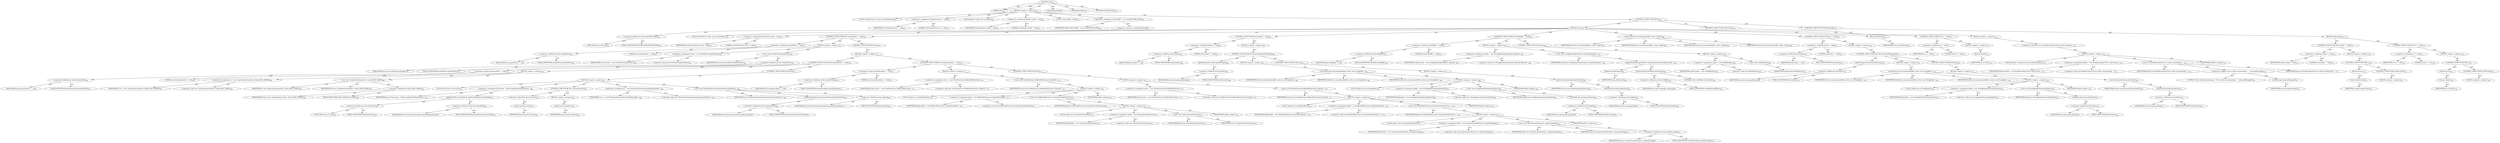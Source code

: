 digraph "cat" {  
"111669149714" [label = <(METHOD,cat)<SUB>446</SUB>> ]
"115964117004" [label = <(PARAM,this)<SUB>446</SUB>> ]
"25769803823" [label = <(BLOCK,&lt;empty&gt;,&lt;empty&gt;)<SUB>446</SUB>> ]
"94489280529" [label = <(LOCAL,OutputStream os: java.io.OutputStream)<SUB>447</SUB>> ]
"30064771297" [label = <(&lt;operator&gt;.assignment,OutputStream os = null)<SUB>447</SUB>> ]
"68719476914" [label = <(IDENTIFIER,os,OutputStream os = null)<SUB>447</SUB>> ]
"90194313265" [label = <(LITERAL,null,OutputStream os = null)<SUB>447</SUB>> ]
"94489280530" [label = <(LOCAL,Reader reader: java.io.Reader)<SUB>448</SUB>> ]
"30064771298" [label = <(&lt;operator&gt;.assignment,Reader reader = null)<SUB>448</SUB>> ]
"68719476915" [label = <(IDENTIFIER,reader,Reader reader = null)<SUB>448</SUB>> ]
"90194313266" [label = <(LITERAL,null,Reader reader = null)<SUB>448</SUB>> ]
"94489280531" [label = <(LOCAL,char[] buffer: char[])<SUB>449</SUB>> ]
"30064771299" [label = <(&lt;operator&gt;.assignment,char[] buffer = new char[BUFFER_SIZE])<SUB>449</SUB>> ]
"68719476916" [label = <(IDENTIFIER,buffer,char[] buffer = new char[BUFFER_SIZE])<SUB>449</SUB>> ]
"30064771300" [label = <(&lt;operator&gt;.alloc,new char[BUFFER_SIZE])> ]
"30064771301" [label = <(&lt;operator&gt;.fieldAccess,Concat.BUFFER_SIZE)<SUB>449</SUB>> ]
"180388626440" [label = <(TYPE_REF,Concat,Concat)<SUB>449</SUB>> ]
"55834574911" [label = <(FIELD_IDENTIFIER,BUFFER_SIZE,BUFFER_SIZE)<SUB>449</SUB>> ]
"47244640283" [label = <(CONTROL_STRUCTURE,TRY,try)<SUB>451</SUB>> ]
"25769803824" [label = <(BLOCK,try,try)<SUB>451</SUB>> ]
"94489280532" [label = <(LOCAL,PrintWriter writer: java.io.PrintWriter)<SUB>453</SUB>> ]
"30064771302" [label = <(&lt;operator&gt;.assignment,PrintWriter writer = null)<SUB>453</SUB>> ]
"68719476917" [label = <(IDENTIFIER,writer,PrintWriter writer = null)<SUB>453</SUB>> ]
"90194313267" [label = <(LITERAL,null,PrintWriter writer = null)<SUB>453</SUB>> ]
"47244640284" [label = <(CONTROL_STRUCTURE,IF,if (outputWriter != null))<SUB>455</SUB>> ]
"30064771303" [label = <(&lt;operator&gt;.notEquals,outputWriter != null)<SUB>455</SUB>> ]
"30064771304" [label = <(&lt;operator&gt;.fieldAccess,this.outputWriter)<SUB>455</SUB>> ]
"68719476918" [label = <(IDENTIFIER,this,outputWriter != null)> ]
"55834574912" [label = <(FIELD_IDENTIFIER,outputWriter,outputWriter)<SUB>455</SUB>> ]
"90194313268" [label = <(LITERAL,null,outputWriter != null)<SUB>455</SUB>> ]
"25769803825" [label = <(BLOCK,&lt;empty&gt;,&lt;empty&gt;)<SUB>455</SUB>> ]
"30064771305" [label = <(&lt;operator&gt;.assignment,writer = new PrintWriter(outputWriter))<SUB>456</SUB>> ]
"68719476919" [label = <(IDENTIFIER,writer,writer = new PrintWriter(outputWriter))<SUB>456</SUB>> ]
"30064771306" [label = <(&lt;operator&gt;.alloc,new PrintWriter(outputWriter))<SUB>456</SUB>> ]
"30064771307" [label = <(&lt;init&gt;,new PrintWriter(outputWriter))<SUB>456</SUB>> ]
"68719476920" [label = <(IDENTIFIER,writer,new PrintWriter(outputWriter))<SUB>456</SUB>> ]
"30064771308" [label = <(&lt;operator&gt;.fieldAccess,this.outputWriter)<SUB>456</SUB>> ]
"68719476921" [label = <(IDENTIFIER,this,new PrintWriter(outputWriter))> ]
"55834574913" [label = <(FIELD_IDENTIFIER,outputWriter,outputWriter)<SUB>456</SUB>> ]
"47244640285" [label = <(CONTROL_STRUCTURE,ELSE,else)<SUB>457</SUB>> ]
"25769803826" [label = <(BLOCK,&lt;empty&gt;,&lt;empty&gt;)<SUB>457</SUB>> ]
"47244640286" [label = <(CONTROL_STRUCTURE,IF,if (destinationFile == null))<SUB>458</SUB>> ]
"30064771309" [label = <(&lt;operator&gt;.equals,destinationFile == null)<SUB>458</SUB>> ]
"30064771310" [label = <(&lt;operator&gt;.fieldAccess,this.destinationFile)<SUB>458</SUB>> ]
"68719476922" [label = <(IDENTIFIER,this,destinationFile == null)> ]
"55834574914" [label = <(FIELD_IDENTIFIER,destinationFile,destinationFile)<SUB>458</SUB>> ]
"90194313269" [label = <(LITERAL,null,destinationFile == null)<SUB>458</SUB>> ]
"25769803827" [label = <(BLOCK,&lt;empty&gt;,&lt;empty&gt;)<SUB>458</SUB>> ]
"30064771311" [label = <(&lt;operator&gt;.assignment,os = new LogOutputStream(this, Project.MSG_WARN))<SUB>460</SUB>> ]
"68719476923" [label = <(IDENTIFIER,os,os = new LogOutputStream(this, Project.MSG_WARN))<SUB>460</SUB>> ]
"30064771312" [label = <(&lt;operator&gt;.alloc,new LogOutputStream(this, Project.MSG_WARN))<SUB>460</SUB>> ]
"30064771313" [label = <(&lt;init&gt;,new LogOutputStream(this, Project.MSG_WARN))<SUB>460</SUB>> ]
"68719476924" [label = <(IDENTIFIER,os,new LogOutputStream(this, Project.MSG_WARN))<SUB>460</SUB>> ]
"68719476758" [label = <(IDENTIFIER,this,new LogOutputStream(this, Project.MSG_WARN))<SUB>460</SUB>> ]
"30064771314" [label = <(&lt;operator&gt;.fieldAccess,Project.MSG_WARN)<SUB>460</SUB>> ]
"68719476925" [label = <(IDENTIFIER,Project,new LogOutputStream(this, Project.MSG_WARN))<SUB>460</SUB>> ]
"55834574915" [label = <(FIELD_IDENTIFIER,MSG_WARN,MSG_WARN)<SUB>460</SUB>> ]
"47244640287" [label = <(CONTROL_STRUCTURE,ELSE,else)<SUB>461</SUB>> ]
"25769803828" [label = <(BLOCK,&lt;empty&gt;,&lt;empty&gt;)<SUB>461</SUB>> ]
"94489280533" [label = <(LOCAL,File parent: java.io.File)<SUB>463</SUB>> ]
"30064771315" [label = <(&lt;operator&gt;.assignment,File parent = fileUtils.getParentFile(destinati...)<SUB>463</SUB>> ]
"68719476926" [label = <(IDENTIFIER,parent,File parent = fileUtils.getParentFile(destinati...)<SUB>463</SUB>> ]
"30064771316" [label = <(getParentFile,Concat.fileUtils.getParentFile(destinationFile))<SUB>463</SUB>> ]
"30064771317" [label = <(&lt;operator&gt;.fieldAccess,Concat.fileUtils)<SUB>463</SUB>> ]
"180388626441" [label = <(TYPE_REF,Concat,Concat)<SUB>463</SUB>> ]
"55834574916" [label = <(FIELD_IDENTIFIER,fileUtils,fileUtils)<SUB>463</SUB>> ]
"30064771318" [label = <(&lt;operator&gt;.fieldAccess,this.destinationFile)<SUB>463</SUB>> ]
"68719476927" [label = <(IDENTIFIER,this,Concat.fileUtils.getParentFile(destinationFile))> ]
"55834574917" [label = <(FIELD_IDENTIFIER,destinationFile,destinationFile)<SUB>463</SUB>> ]
"47244640288" [label = <(CONTROL_STRUCTURE,IF,if (!parent.exists()))<SUB>464</SUB>> ]
"30064771319" [label = <(&lt;operator&gt;.logicalNot,!parent.exists())<SUB>464</SUB>> ]
"30064771320" [label = <(exists,parent.exists())<SUB>464</SUB>> ]
"68719476928" [label = <(IDENTIFIER,parent,parent.exists())<SUB>464</SUB>> ]
"25769803829" [label = <(BLOCK,&lt;empty&gt;,&lt;empty&gt;)<SUB>464</SUB>> ]
"30064771321" [label = <(mkdirs,parent.mkdirs())<SUB>465</SUB>> ]
"68719476929" [label = <(IDENTIFIER,parent,parent.mkdirs())<SUB>465</SUB>> ]
"30064771322" [label = <(&lt;operator&gt;.assignment,os = new FileOutputStream(destinationFile.getAb...)<SUB>468</SUB>> ]
"68719476930" [label = <(IDENTIFIER,os,os = new FileOutputStream(destinationFile.getAb...)<SUB>468</SUB>> ]
"30064771323" [label = <(&lt;operator&gt;.alloc,new FileOutputStream(destinationFile.getAbsolut...)<SUB>468</SUB>> ]
"30064771324" [label = <(&lt;init&gt;,new FileOutputStream(destinationFile.getAbsolut...)<SUB>468</SUB>> ]
"68719476931" [label = <(IDENTIFIER,os,new FileOutputStream(destinationFile.getAbsolut...)<SUB>468</SUB>> ]
"30064771325" [label = <(getAbsolutePath,this.destinationFile.getAbsolutePath())<SUB>468</SUB>> ]
"30064771326" [label = <(&lt;operator&gt;.fieldAccess,this.destinationFile)<SUB>468</SUB>> ]
"68719476932" [label = <(IDENTIFIER,this,this.destinationFile.getAbsolutePath())> ]
"55834574918" [label = <(FIELD_IDENTIFIER,destinationFile,destinationFile)<SUB>468</SUB>> ]
"30064771327" [label = <(&lt;operator&gt;.fieldAccess,this.append)<SUB>469</SUB>> ]
"68719476933" [label = <(IDENTIFIER,this,new FileOutputStream(destinationFile.getAbsolut...)> ]
"55834574919" [label = <(FIELD_IDENTIFIER,append,append)<SUB>469</SUB>> ]
"47244640289" [label = <(CONTROL_STRUCTURE,IF,if (outputEncoding == null))<SUB>472</SUB>> ]
"30064771328" [label = <(&lt;operator&gt;.equals,outputEncoding == null)<SUB>472</SUB>> ]
"30064771329" [label = <(&lt;operator&gt;.fieldAccess,this.outputEncoding)<SUB>472</SUB>> ]
"68719476934" [label = <(IDENTIFIER,this,outputEncoding == null)> ]
"55834574920" [label = <(FIELD_IDENTIFIER,outputEncoding,outputEncoding)<SUB>472</SUB>> ]
"90194313270" [label = <(LITERAL,null,outputEncoding == null)<SUB>472</SUB>> ]
"25769803830" [label = <(BLOCK,&lt;empty&gt;,&lt;empty&gt;)<SUB>472</SUB>> ]
"30064771330" [label = <(&lt;operator&gt;.assignment,writer = new PrintWriter(new BufferedWriter(new...)<SUB>473</SUB>> ]
"68719476935" [label = <(IDENTIFIER,writer,writer = new PrintWriter(new BufferedWriter(new...)<SUB>473</SUB>> ]
"30064771331" [label = <(&lt;operator&gt;.alloc,new PrintWriter(new BufferedWriter(new OutputSt...)<SUB>473</SUB>> ]
"30064771332" [label = <(&lt;init&gt;,new PrintWriter(new BufferedWriter(new OutputSt...)<SUB>473</SUB>> ]
"68719476936" [label = <(IDENTIFIER,writer,new PrintWriter(new BufferedWriter(new OutputSt...)<SUB>473</SUB>> ]
"25769803831" [label = <(BLOCK,&lt;empty&gt;,&lt;empty&gt;)<SUB>474</SUB>> ]
"94489280534" [label = <(LOCAL,$obj4: java.io.BufferedWriter)<SUB>474</SUB>> ]
"30064771333" [label = <(&lt;operator&gt;.assignment,$obj4 = new BufferedWriter(new OutputStreamWrit...)<SUB>474</SUB>> ]
"68719476937" [label = <(IDENTIFIER,$obj4,$obj4 = new BufferedWriter(new OutputStreamWrit...)<SUB>474</SUB>> ]
"30064771334" [label = <(&lt;operator&gt;.alloc,new BufferedWriter(new OutputStreamWriter(os)))<SUB>474</SUB>> ]
"30064771335" [label = <(&lt;init&gt;,new BufferedWriter(new OutputStreamWriter(os)))<SUB>474</SUB>> ]
"68719476938" [label = <(IDENTIFIER,$obj4,new BufferedWriter(new OutputStreamWriter(os)))<SUB>474</SUB>> ]
"25769803832" [label = <(BLOCK,&lt;empty&gt;,&lt;empty&gt;)<SUB>475</SUB>> ]
"94489280535" [label = <(LOCAL,$obj5: java.io.OutputStreamWriter)<SUB>475</SUB>> ]
"30064771336" [label = <(&lt;operator&gt;.assignment,$obj5 = new OutputStreamWriter(os))<SUB>475</SUB>> ]
"68719476939" [label = <(IDENTIFIER,$obj5,$obj5 = new OutputStreamWriter(os))<SUB>475</SUB>> ]
"30064771337" [label = <(&lt;operator&gt;.alloc,new OutputStreamWriter(os))<SUB>475</SUB>> ]
"30064771338" [label = <(&lt;init&gt;,new OutputStreamWriter(os))<SUB>475</SUB>> ]
"68719476940" [label = <(IDENTIFIER,$obj5,new OutputStreamWriter(os))<SUB>475</SUB>> ]
"68719476941" [label = <(IDENTIFIER,os,new OutputStreamWriter(os))<SUB>475</SUB>> ]
"68719476942" [label = <(IDENTIFIER,$obj5,&lt;empty&gt;)<SUB>475</SUB>> ]
"68719476943" [label = <(IDENTIFIER,$obj4,&lt;empty&gt;)<SUB>474</SUB>> ]
"47244640290" [label = <(CONTROL_STRUCTURE,ELSE,else)<SUB>476</SUB>> ]
"25769803833" [label = <(BLOCK,&lt;empty&gt;,&lt;empty&gt;)<SUB>476</SUB>> ]
"30064771339" [label = <(&lt;operator&gt;.assignment,writer = new PrintWriter(new BufferedWriter(new...)<SUB>477</SUB>> ]
"68719476944" [label = <(IDENTIFIER,writer,writer = new PrintWriter(new BufferedWriter(new...)<SUB>477</SUB>> ]
"30064771340" [label = <(&lt;operator&gt;.alloc,new PrintWriter(new BufferedWriter(new OutputSt...)<SUB>477</SUB>> ]
"30064771341" [label = <(&lt;init&gt;,new PrintWriter(new BufferedWriter(new OutputSt...)<SUB>477</SUB>> ]
"68719476945" [label = <(IDENTIFIER,writer,new PrintWriter(new BufferedWriter(new OutputSt...)<SUB>477</SUB>> ]
"25769803834" [label = <(BLOCK,&lt;empty&gt;,&lt;empty&gt;)<SUB>478</SUB>> ]
"94489280536" [label = <(LOCAL,$obj6: java.io.BufferedWriter)<SUB>478</SUB>> ]
"30064771342" [label = <(&lt;operator&gt;.assignment,$obj6 = new BufferedWriter(new OutputStreamWrit...)<SUB>478</SUB>> ]
"68719476946" [label = <(IDENTIFIER,$obj6,$obj6 = new BufferedWriter(new OutputStreamWrit...)<SUB>478</SUB>> ]
"30064771343" [label = <(&lt;operator&gt;.alloc,new BufferedWriter(new OutputStreamWriter(os, o...)<SUB>478</SUB>> ]
"30064771344" [label = <(&lt;init&gt;,new BufferedWriter(new OutputStreamWriter(os, o...)<SUB>478</SUB>> ]
"68719476947" [label = <(IDENTIFIER,$obj6,new BufferedWriter(new OutputStreamWriter(os, o...)<SUB>478</SUB>> ]
"25769803835" [label = <(BLOCK,&lt;empty&gt;,&lt;empty&gt;)<SUB>479</SUB>> ]
"94489280537" [label = <(LOCAL,$obj7: java.io.OutputStreamWriter)<SUB>479</SUB>> ]
"30064771345" [label = <(&lt;operator&gt;.assignment,$obj7 = new OutputStreamWriter(os, outputEncoding))<SUB>479</SUB>> ]
"68719476948" [label = <(IDENTIFIER,$obj7,$obj7 = new OutputStreamWriter(os, outputEncoding))<SUB>479</SUB>> ]
"30064771346" [label = <(&lt;operator&gt;.alloc,new OutputStreamWriter(os, outputEncoding))<SUB>479</SUB>> ]
"30064771347" [label = <(&lt;init&gt;,new OutputStreamWriter(os, outputEncoding))<SUB>479</SUB>> ]
"68719476949" [label = <(IDENTIFIER,$obj7,new OutputStreamWriter(os, outputEncoding))<SUB>479</SUB>> ]
"68719476950" [label = <(IDENTIFIER,os,new OutputStreamWriter(os, outputEncoding))<SUB>479</SUB>> ]
"30064771348" [label = <(&lt;operator&gt;.fieldAccess,this.outputEncoding)<SUB>479</SUB>> ]
"68719476951" [label = <(IDENTIFIER,this,new OutputStreamWriter(os, outputEncoding))> ]
"55834574921" [label = <(FIELD_IDENTIFIER,outputEncoding,outputEncoding)<SUB>479</SUB>> ]
"68719476952" [label = <(IDENTIFIER,$obj7,&lt;empty&gt;)<SUB>479</SUB>> ]
"68719476953" [label = <(IDENTIFIER,$obj6,&lt;empty&gt;)<SUB>478</SUB>> ]
"47244640291" [label = <(CONTROL_STRUCTURE,IF,if (header != null))<SUB>483</SUB>> ]
"30064771349" [label = <(&lt;operator&gt;.notEquals,header != null)<SUB>483</SUB>> ]
"30064771350" [label = <(&lt;operator&gt;.fieldAccess,this.header)<SUB>483</SUB>> ]
"68719476954" [label = <(IDENTIFIER,this,header != null)> ]
"55834574922" [label = <(FIELD_IDENTIFIER,header,header)<SUB>483</SUB>> ]
"90194313271" [label = <(LITERAL,null,header != null)<SUB>483</SUB>> ]
"25769803836" [label = <(BLOCK,&lt;empty&gt;,&lt;empty&gt;)<SUB>483</SUB>> ]
"47244640292" [label = <(CONTROL_STRUCTURE,IF,if (this.header.getFiltering()))<SUB>484</SUB>> ]
"30064771351" [label = <(getFiltering,this.header.getFiltering())<SUB>484</SUB>> ]
"30064771352" [label = <(&lt;operator&gt;.fieldAccess,this.header)<SUB>484</SUB>> ]
"68719476955" [label = <(IDENTIFIER,this,this.header.getFiltering())> ]
"55834574923" [label = <(FIELD_IDENTIFIER,header,header)<SUB>484</SUB>> ]
"25769803837" [label = <(BLOCK,&lt;empty&gt;,&lt;empty&gt;)<SUB>484</SUB>> ]
"30064771353" [label = <(concatenate,this.concatenate(buffer, writer, new StringRead...)<SUB>485</SUB>> ]
"68719476759" [label = <(IDENTIFIER,this,this.concatenate(buffer, writer, new StringRead...)<SUB>485</SUB>> ]
"68719476956" [label = <(IDENTIFIER,buffer,this.concatenate(buffer, writer, new StringRead...)<SUB>486</SUB>> ]
"68719476957" [label = <(IDENTIFIER,writer,this.concatenate(buffer, writer, new StringRead...)<SUB>486</SUB>> ]
"25769803838" [label = <(BLOCK,&lt;empty&gt;,&lt;empty&gt;)<SUB>486</SUB>> ]
"94489280538" [label = <(LOCAL,$obj8: java.io.StringReader)<SUB>486</SUB>> ]
"30064771354" [label = <(&lt;operator&gt;.assignment,$obj8 = new StringReader(header.getValue()))<SUB>486</SUB>> ]
"68719476958" [label = <(IDENTIFIER,$obj8,$obj8 = new StringReader(header.getValue()))<SUB>486</SUB>> ]
"30064771355" [label = <(&lt;operator&gt;.alloc,new StringReader(header.getValue()))<SUB>486</SUB>> ]
"30064771356" [label = <(&lt;init&gt;,new StringReader(header.getValue()))<SUB>486</SUB>> ]
"68719476959" [label = <(IDENTIFIER,$obj8,new StringReader(header.getValue()))<SUB>486</SUB>> ]
"30064771357" [label = <(getValue,this.header.getValue())<SUB>486</SUB>> ]
"30064771358" [label = <(&lt;operator&gt;.fieldAccess,this.header)<SUB>486</SUB>> ]
"68719476960" [label = <(IDENTIFIER,this,this.header.getValue())> ]
"55834574924" [label = <(FIELD_IDENTIFIER,header,header)<SUB>486</SUB>> ]
"68719476961" [label = <(IDENTIFIER,$obj8,&lt;empty&gt;)<SUB>486</SUB>> ]
"47244640293" [label = <(CONTROL_STRUCTURE,ELSE,else)<SUB>487</SUB>> ]
"25769803839" [label = <(BLOCK,&lt;empty&gt;,&lt;empty&gt;)<SUB>487</SUB>> ]
"30064771359" [label = <(print,writer.print(header.getValue()))<SUB>488</SUB>> ]
"68719476962" [label = <(IDENTIFIER,writer,writer.print(header.getValue()))<SUB>488</SUB>> ]
"30064771360" [label = <(getValue,this.header.getValue())<SUB>488</SUB>> ]
"30064771361" [label = <(&lt;operator&gt;.fieldAccess,this.header)<SUB>488</SUB>> ]
"68719476963" [label = <(IDENTIFIER,this,this.header.getValue())> ]
"55834574925" [label = <(FIELD_IDENTIFIER,header,header)<SUB>488</SUB>> ]
"47244640294" [label = <(CONTROL_STRUCTURE,IF,if (textBuffer != null))<SUB>492</SUB>> ]
"30064771362" [label = <(&lt;operator&gt;.notEquals,textBuffer != null)<SUB>492</SUB>> ]
"30064771363" [label = <(&lt;operator&gt;.fieldAccess,this.textBuffer)<SUB>492</SUB>> ]
"68719476964" [label = <(IDENTIFIER,this,textBuffer != null)> ]
"55834574926" [label = <(FIELD_IDENTIFIER,textBuffer,textBuffer)<SUB>492</SUB>> ]
"90194313272" [label = <(LITERAL,null,textBuffer != null)<SUB>492</SUB>> ]
"25769803840" [label = <(BLOCK,&lt;empty&gt;,&lt;empty&gt;)<SUB>492</SUB>> ]
"30064771364" [label = <(&lt;operator&gt;.assignment,reader = new StringReader(getProject().replaceP...)<SUB>493</SUB>> ]
"68719476965" [label = <(IDENTIFIER,reader,reader = new StringReader(getProject().replaceP...)<SUB>493</SUB>> ]
"30064771365" [label = <(&lt;operator&gt;.alloc,new StringReader(getProject().replaceProperties...)<SUB>493</SUB>> ]
"30064771366" [label = <(&lt;init&gt;,new StringReader(getProject().replaceProperties...)<SUB>493</SUB>> ]
"68719476966" [label = <(IDENTIFIER,reader,new StringReader(getProject().replaceProperties...)<SUB>493</SUB>> ]
"30064771367" [label = <(replaceProperties,getProject().replaceProperties(textBuffer.subst...)<SUB>494</SUB>> ]
"30064771368" [label = <(getProject,getProject())<SUB>494</SUB>> ]
"68719476760" [label = <(IDENTIFIER,this,getProject())<SUB>494</SUB>> ]
"30064771369" [label = <(substring,this.textBuffer.substring(0))<SUB>494</SUB>> ]
"30064771370" [label = <(&lt;operator&gt;.fieldAccess,this.textBuffer)<SUB>494</SUB>> ]
"68719476967" [label = <(IDENTIFIER,this,this.textBuffer.substring(0))> ]
"55834574927" [label = <(FIELD_IDENTIFIER,textBuffer,textBuffer)<SUB>494</SUB>> ]
"90194313273" [label = <(LITERAL,0,this.textBuffer.substring(0))<SUB>494</SUB>> ]
"47244640295" [label = <(CONTROL_STRUCTURE,ELSE,else)<SUB>495</SUB>> ]
"25769803841" [label = <(BLOCK,&lt;empty&gt;,&lt;empty&gt;)<SUB>495</SUB>> ]
"30064771371" [label = <(&lt;operator&gt;.assignment,reader = new MultiReader())<SUB>496</SUB>> ]
"68719476968" [label = <(IDENTIFIER,reader,reader = new MultiReader())<SUB>496</SUB>> ]
"30064771372" [label = <(&lt;operator&gt;.alloc,new MultiReader())<SUB>496</SUB>> ]
"30064771373" [label = <(&lt;init&gt;,new MultiReader())<SUB>496</SUB>> ]
"68719476969" [label = <(IDENTIFIER,reader,new MultiReader())<SUB>496</SUB>> ]
"30064771374" [label = <(concatenate,this.concatenate(buffer, writer, reader))<SUB>499</SUB>> ]
"68719476761" [label = <(IDENTIFIER,this,this.concatenate(buffer, writer, reader))<SUB>499</SUB>> ]
"68719476970" [label = <(IDENTIFIER,buffer,this.concatenate(buffer, writer, reader))<SUB>499</SUB>> ]
"68719476971" [label = <(IDENTIFIER,writer,this.concatenate(buffer, writer, reader))<SUB>499</SUB>> ]
"68719476972" [label = <(IDENTIFIER,reader,this.concatenate(buffer, writer, reader))<SUB>499</SUB>> ]
"47244640296" [label = <(CONTROL_STRUCTURE,IF,if (footer != null))<SUB>501</SUB>> ]
"30064771375" [label = <(&lt;operator&gt;.notEquals,footer != null)<SUB>501</SUB>> ]
"30064771376" [label = <(&lt;operator&gt;.fieldAccess,this.footer)<SUB>501</SUB>> ]
"68719476973" [label = <(IDENTIFIER,this,footer != null)> ]
"55834574928" [label = <(FIELD_IDENTIFIER,footer,footer)<SUB>501</SUB>> ]
"90194313274" [label = <(LITERAL,null,footer != null)<SUB>501</SUB>> ]
"25769803842" [label = <(BLOCK,&lt;empty&gt;,&lt;empty&gt;)<SUB>501</SUB>> ]
"47244640297" [label = <(CONTROL_STRUCTURE,IF,if (this.footer.getFiltering()))<SUB>502</SUB>> ]
"30064771377" [label = <(getFiltering,this.footer.getFiltering())<SUB>502</SUB>> ]
"30064771378" [label = <(&lt;operator&gt;.fieldAccess,this.footer)<SUB>502</SUB>> ]
"68719476974" [label = <(IDENTIFIER,this,this.footer.getFiltering())> ]
"55834574929" [label = <(FIELD_IDENTIFIER,footer,footer)<SUB>502</SUB>> ]
"25769803843" [label = <(BLOCK,&lt;empty&gt;,&lt;empty&gt;)<SUB>502</SUB>> ]
"30064771379" [label = <(concatenate,this.concatenate(buffer, writer, new StringRead...)<SUB>503</SUB>> ]
"68719476762" [label = <(IDENTIFIER,this,this.concatenate(buffer, writer, new StringRead...)<SUB>503</SUB>> ]
"68719476975" [label = <(IDENTIFIER,buffer,this.concatenate(buffer, writer, new StringRead...)<SUB>504</SUB>> ]
"68719476976" [label = <(IDENTIFIER,writer,this.concatenate(buffer, writer, new StringRead...)<SUB>504</SUB>> ]
"25769803844" [label = <(BLOCK,&lt;empty&gt;,&lt;empty&gt;)<SUB>504</SUB>> ]
"94489280539" [label = <(LOCAL,$obj9: java.io.StringReader)<SUB>504</SUB>> ]
"30064771380" [label = <(&lt;operator&gt;.assignment,$obj9 = new StringReader(footer.getValue()))<SUB>504</SUB>> ]
"68719476977" [label = <(IDENTIFIER,$obj9,$obj9 = new StringReader(footer.getValue()))<SUB>504</SUB>> ]
"30064771381" [label = <(&lt;operator&gt;.alloc,new StringReader(footer.getValue()))<SUB>504</SUB>> ]
"30064771382" [label = <(&lt;init&gt;,new StringReader(footer.getValue()))<SUB>504</SUB>> ]
"68719476978" [label = <(IDENTIFIER,$obj9,new StringReader(footer.getValue()))<SUB>504</SUB>> ]
"30064771383" [label = <(getValue,this.footer.getValue())<SUB>504</SUB>> ]
"30064771384" [label = <(&lt;operator&gt;.fieldAccess,this.footer)<SUB>504</SUB>> ]
"68719476979" [label = <(IDENTIFIER,this,this.footer.getValue())> ]
"55834574930" [label = <(FIELD_IDENTIFIER,footer,footer)<SUB>504</SUB>> ]
"68719476980" [label = <(IDENTIFIER,$obj9,&lt;empty&gt;)<SUB>504</SUB>> ]
"47244640298" [label = <(CONTROL_STRUCTURE,ELSE,else)<SUB>505</SUB>> ]
"25769803845" [label = <(BLOCK,&lt;empty&gt;,&lt;empty&gt;)<SUB>505</SUB>> ]
"30064771385" [label = <(print,writer.print(footer.getValue()))<SUB>506</SUB>> ]
"68719476981" [label = <(IDENTIFIER,writer,writer.print(footer.getValue()))<SUB>506</SUB>> ]
"30064771386" [label = <(getValue,this.footer.getValue())<SUB>506</SUB>> ]
"30064771387" [label = <(&lt;operator&gt;.fieldAccess,this.footer)<SUB>506</SUB>> ]
"68719476982" [label = <(IDENTIFIER,this,this.footer.getValue())> ]
"55834574931" [label = <(FIELD_IDENTIFIER,footer,footer)<SUB>506</SUB>> ]
"30064771388" [label = <(flush,writer.flush())<SUB>510</SUB>> ]
"68719476983" [label = <(IDENTIFIER,writer,writer.flush())<SUB>510</SUB>> ]
"47244640299" [label = <(CONTROL_STRUCTURE,IF,if (os != null))<SUB>511</SUB>> ]
"30064771389" [label = <(&lt;operator&gt;.notEquals,os != null)<SUB>511</SUB>> ]
"68719476984" [label = <(IDENTIFIER,os,os != null)<SUB>511</SUB>> ]
"90194313275" [label = <(LITERAL,null,os != null)<SUB>511</SUB>> ]
"25769803846" [label = <(BLOCK,&lt;empty&gt;,&lt;empty&gt;)<SUB>511</SUB>> ]
"30064771390" [label = <(flush,os.flush())<SUB>512</SUB>> ]
"68719476985" [label = <(IDENTIFIER,os,os.flush())<SUB>512</SUB>> ]
"47244640300" [label = <(CONTROL_STRUCTURE,CATCH,catch)<SUB>515</SUB>> ]
"25769803847" [label = <(BLOCK,&lt;empty&gt;,&lt;empty&gt;)<SUB>515</SUB>> ]
"30064771391" [label = <(&lt;operator&gt;.throw,throw new BuildException(&quot;Error while concatena...)<SUB>516</SUB>> ]
"25769803848" [label = <(BLOCK,&lt;empty&gt;,&lt;empty&gt;)<SUB>516</SUB>> ]
"94489280540" [label = <(LOCAL,$obj10: org.apache.tools.ant.BuildException)<SUB>516</SUB>> ]
"30064771392" [label = <(&lt;operator&gt;.assignment,$obj10 = new BuildException(&quot;Error while concat...)<SUB>516</SUB>> ]
"68719476986" [label = <(IDENTIFIER,$obj10,$obj10 = new BuildException(&quot;Error while concat...)<SUB>516</SUB>> ]
"30064771393" [label = <(&lt;operator&gt;.alloc,new BuildException(&quot;Error while concatenating: ...)<SUB>516</SUB>> ]
"30064771394" [label = <(&lt;init&gt;,new BuildException(&quot;Error while concatenating: ...)<SUB>516</SUB>> ]
"68719476987" [label = <(IDENTIFIER,$obj10,new BuildException(&quot;Error while concatenating: ...)<SUB>516</SUB>> ]
"30064771395" [label = <(&lt;operator&gt;.addition,&quot;Error while concatenating: &quot; + ioex.getMessage())<SUB>516</SUB>> ]
"90194313276" [label = <(LITERAL,&quot;Error while concatenating: &quot;,&quot;Error while concatenating: &quot; + ioex.getMessage())<SUB>516</SUB>> ]
"30064771396" [label = <(getMessage,ioex.getMessage())<SUB>517</SUB>> ]
"68719476988" [label = <(IDENTIFIER,ioex,ioex.getMessage())<SUB>517</SUB>> ]
"68719476989" [label = <(IDENTIFIER,ioex,new BuildException(&quot;Error while concatenating: ...)<SUB>517</SUB>> ]
"68719476990" [label = <(IDENTIFIER,$obj10,&lt;empty&gt;)<SUB>516</SUB>> ]
"47244640301" [label = <(CONTROL_STRUCTURE,FINALLY,finally)<SUB>518</SUB>> ]
"25769803849" [label = <(BLOCK,finally,finally)<SUB>518</SUB>> ]
"47244640302" [label = <(CONTROL_STRUCTURE,IF,if (reader != null))<SUB>519</SUB>> ]
"30064771397" [label = <(&lt;operator&gt;.notEquals,reader != null)<SUB>519</SUB>> ]
"68719476991" [label = <(IDENTIFIER,reader,reader != null)<SUB>519</SUB>> ]
"90194313277" [label = <(LITERAL,null,reader != null)<SUB>519</SUB>> ]
"25769803850" [label = <(BLOCK,&lt;empty&gt;,&lt;empty&gt;)<SUB>519</SUB>> ]
"47244640303" [label = <(CONTROL_STRUCTURE,TRY,try)<SUB>520</SUB>> ]
"25769803851" [label = <(BLOCK,try,try)<SUB>520</SUB>> ]
"30064771398" [label = <(close,reader.close())<SUB>521</SUB>> ]
"68719476992" [label = <(IDENTIFIER,reader,reader.close())<SUB>521</SUB>> ]
"47244640304" [label = <(CONTROL_STRUCTURE,CATCH,catch)<SUB>522</SUB>> ]
"25769803852" [label = <(BLOCK,&lt;empty&gt;,&lt;empty&gt;)<SUB>522</SUB>> ]
"47244640305" [label = <(CONTROL_STRUCTURE,IF,if (os != null))<SUB>526</SUB>> ]
"30064771399" [label = <(&lt;operator&gt;.notEquals,os != null)<SUB>526</SUB>> ]
"68719476993" [label = <(IDENTIFIER,os,os != null)<SUB>526</SUB>> ]
"90194313278" [label = <(LITERAL,null,os != null)<SUB>526</SUB>> ]
"25769803853" [label = <(BLOCK,&lt;empty&gt;,&lt;empty&gt;)<SUB>526</SUB>> ]
"47244640306" [label = <(CONTROL_STRUCTURE,TRY,try)<SUB>527</SUB>> ]
"25769803854" [label = <(BLOCK,try,try)<SUB>527</SUB>> ]
"30064771400" [label = <(close,os.close())<SUB>528</SUB>> ]
"68719476994" [label = <(IDENTIFIER,os,os.close())<SUB>528</SUB>> ]
"47244640307" [label = <(CONTROL_STRUCTURE,CATCH,catch)<SUB>529</SUB>> ]
"25769803855" [label = <(BLOCK,&lt;empty&gt;,&lt;empty&gt;)<SUB>529</SUB>> ]
"133143986230" [label = <(MODIFIER,PRIVATE)> ]
"133143986231" [label = <(MODIFIER,VIRTUAL)> ]
"128849018898" [label = <(METHOD_RETURN,void)<SUB>446</SUB>> ]
  "111669149714" -> "115964117004"  [ label = "AST: "] 
  "111669149714" -> "25769803823"  [ label = "AST: "] 
  "111669149714" -> "133143986230"  [ label = "AST: "] 
  "111669149714" -> "133143986231"  [ label = "AST: "] 
  "111669149714" -> "128849018898"  [ label = "AST: "] 
  "25769803823" -> "94489280529"  [ label = "AST: "] 
  "25769803823" -> "30064771297"  [ label = "AST: "] 
  "25769803823" -> "94489280530"  [ label = "AST: "] 
  "25769803823" -> "30064771298"  [ label = "AST: "] 
  "25769803823" -> "94489280531"  [ label = "AST: "] 
  "25769803823" -> "30064771299"  [ label = "AST: "] 
  "25769803823" -> "47244640283"  [ label = "AST: "] 
  "30064771297" -> "68719476914"  [ label = "AST: "] 
  "30064771297" -> "90194313265"  [ label = "AST: "] 
  "30064771298" -> "68719476915"  [ label = "AST: "] 
  "30064771298" -> "90194313266"  [ label = "AST: "] 
  "30064771299" -> "68719476916"  [ label = "AST: "] 
  "30064771299" -> "30064771300"  [ label = "AST: "] 
  "30064771300" -> "30064771301"  [ label = "AST: "] 
  "30064771301" -> "180388626440"  [ label = "AST: "] 
  "30064771301" -> "55834574911"  [ label = "AST: "] 
  "47244640283" -> "25769803824"  [ label = "AST: "] 
  "47244640283" -> "47244640300"  [ label = "AST: "] 
  "47244640283" -> "47244640301"  [ label = "AST: "] 
  "25769803824" -> "94489280532"  [ label = "AST: "] 
  "25769803824" -> "30064771302"  [ label = "AST: "] 
  "25769803824" -> "47244640284"  [ label = "AST: "] 
  "25769803824" -> "47244640291"  [ label = "AST: "] 
  "25769803824" -> "47244640294"  [ label = "AST: "] 
  "25769803824" -> "30064771374"  [ label = "AST: "] 
  "25769803824" -> "47244640296"  [ label = "AST: "] 
  "25769803824" -> "30064771388"  [ label = "AST: "] 
  "25769803824" -> "47244640299"  [ label = "AST: "] 
  "30064771302" -> "68719476917"  [ label = "AST: "] 
  "30064771302" -> "90194313267"  [ label = "AST: "] 
  "47244640284" -> "30064771303"  [ label = "AST: "] 
  "47244640284" -> "25769803825"  [ label = "AST: "] 
  "47244640284" -> "47244640285"  [ label = "AST: "] 
  "30064771303" -> "30064771304"  [ label = "AST: "] 
  "30064771303" -> "90194313268"  [ label = "AST: "] 
  "30064771304" -> "68719476918"  [ label = "AST: "] 
  "30064771304" -> "55834574912"  [ label = "AST: "] 
  "25769803825" -> "30064771305"  [ label = "AST: "] 
  "25769803825" -> "30064771307"  [ label = "AST: "] 
  "30064771305" -> "68719476919"  [ label = "AST: "] 
  "30064771305" -> "30064771306"  [ label = "AST: "] 
  "30064771307" -> "68719476920"  [ label = "AST: "] 
  "30064771307" -> "30064771308"  [ label = "AST: "] 
  "30064771308" -> "68719476921"  [ label = "AST: "] 
  "30064771308" -> "55834574913"  [ label = "AST: "] 
  "47244640285" -> "25769803826"  [ label = "AST: "] 
  "25769803826" -> "47244640286"  [ label = "AST: "] 
  "25769803826" -> "47244640289"  [ label = "AST: "] 
  "47244640286" -> "30064771309"  [ label = "AST: "] 
  "47244640286" -> "25769803827"  [ label = "AST: "] 
  "47244640286" -> "47244640287"  [ label = "AST: "] 
  "30064771309" -> "30064771310"  [ label = "AST: "] 
  "30064771309" -> "90194313269"  [ label = "AST: "] 
  "30064771310" -> "68719476922"  [ label = "AST: "] 
  "30064771310" -> "55834574914"  [ label = "AST: "] 
  "25769803827" -> "30064771311"  [ label = "AST: "] 
  "25769803827" -> "30064771313"  [ label = "AST: "] 
  "30064771311" -> "68719476923"  [ label = "AST: "] 
  "30064771311" -> "30064771312"  [ label = "AST: "] 
  "30064771313" -> "68719476924"  [ label = "AST: "] 
  "30064771313" -> "68719476758"  [ label = "AST: "] 
  "30064771313" -> "30064771314"  [ label = "AST: "] 
  "30064771314" -> "68719476925"  [ label = "AST: "] 
  "30064771314" -> "55834574915"  [ label = "AST: "] 
  "47244640287" -> "25769803828"  [ label = "AST: "] 
  "25769803828" -> "94489280533"  [ label = "AST: "] 
  "25769803828" -> "30064771315"  [ label = "AST: "] 
  "25769803828" -> "47244640288"  [ label = "AST: "] 
  "25769803828" -> "30064771322"  [ label = "AST: "] 
  "25769803828" -> "30064771324"  [ label = "AST: "] 
  "30064771315" -> "68719476926"  [ label = "AST: "] 
  "30064771315" -> "30064771316"  [ label = "AST: "] 
  "30064771316" -> "30064771317"  [ label = "AST: "] 
  "30064771316" -> "30064771318"  [ label = "AST: "] 
  "30064771317" -> "180388626441"  [ label = "AST: "] 
  "30064771317" -> "55834574916"  [ label = "AST: "] 
  "30064771318" -> "68719476927"  [ label = "AST: "] 
  "30064771318" -> "55834574917"  [ label = "AST: "] 
  "47244640288" -> "30064771319"  [ label = "AST: "] 
  "47244640288" -> "25769803829"  [ label = "AST: "] 
  "30064771319" -> "30064771320"  [ label = "AST: "] 
  "30064771320" -> "68719476928"  [ label = "AST: "] 
  "25769803829" -> "30064771321"  [ label = "AST: "] 
  "30064771321" -> "68719476929"  [ label = "AST: "] 
  "30064771322" -> "68719476930"  [ label = "AST: "] 
  "30064771322" -> "30064771323"  [ label = "AST: "] 
  "30064771324" -> "68719476931"  [ label = "AST: "] 
  "30064771324" -> "30064771325"  [ label = "AST: "] 
  "30064771324" -> "30064771327"  [ label = "AST: "] 
  "30064771325" -> "30064771326"  [ label = "AST: "] 
  "30064771326" -> "68719476932"  [ label = "AST: "] 
  "30064771326" -> "55834574918"  [ label = "AST: "] 
  "30064771327" -> "68719476933"  [ label = "AST: "] 
  "30064771327" -> "55834574919"  [ label = "AST: "] 
  "47244640289" -> "30064771328"  [ label = "AST: "] 
  "47244640289" -> "25769803830"  [ label = "AST: "] 
  "47244640289" -> "47244640290"  [ label = "AST: "] 
  "30064771328" -> "30064771329"  [ label = "AST: "] 
  "30064771328" -> "90194313270"  [ label = "AST: "] 
  "30064771329" -> "68719476934"  [ label = "AST: "] 
  "30064771329" -> "55834574920"  [ label = "AST: "] 
  "25769803830" -> "30064771330"  [ label = "AST: "] 
  "25769803830" -> "30064771332"  [ label = "AST: "] 
  "30064771330" -> "68719476935"  [ label = "AST: "] 
  "30064771330" -> "30064771331"  [ label = "AST: "] 
  "30064771332" -> "68719476936"  [ label = "AST: "] 
  "30064771332" -> "25769803831"  [ label = "AST: "] 
  "25769803831" -> "94489280534"  [ label = "AST: "] 
  "25769803831" -> "30064771333"  [ label = "AST: "] 
  "25769803831" -> "30064771335"  [ label = "AST: "] 
  "25769803831" -> "68719476943"  [ label = "AST: "] 
  "30064771333" -> "68719476937"  [ label = "AST: "] 
  "30064771333" -> "30064771334"  [ label = "AST: "] 
  "30064771335" -> "68719476938"  [ label = "AST: "] 
  "30064771335" -> "25769803832"  [ label = "AST: "] 
  "25769803832" -> "94489280535"  [ label = "AST: "] 
  "25769803832" -> "30064771336"  [ label = "AST: "] 
  "25769803832" -> "30064771338"  [ label = "AST: "] 
  "25769803832" -> "68719476942"  [ label = "AST: "] 
  "30064771336" -> "68719476939"  [ label = "AST: "] 
  "30064771336" -> "30064771337"  [ label = "AST: "] 
  "30064771338" -> "68719476940"  [ label = "AST: "] 
  "30064771338" -> "68719476941"  [ label = "AST: "] 
  "47244640290" -> "25769803833"  [ label = "AST: "] 
  "25769803833" -> "30064771339"  [ label = "AST: "] 
  "25769803833" -> "30064771341"  [ label = "AST: "] 
  "30064771339" -> "68719476944"  [ label = "AST: "] 
  "30064771339" -> "30064771340"  [ label = "AST: "] 
  "30064771341" -> "68719476945"  [ label = "AST: "] 
  "30064771341" -> "25769803834"  [ label = "AST: "] 
  "25769803834" -> "94489280536"  [ label = "AST: "] 
  "25769803834" -> "30064771342"  [ label = "AST: "] 
  "25769803834" -> "30064771344"  [ label = "AST: "] 
  "25769803834" -> "68719476953"  [ label = "AST: "] 
  "30064771342" -> "68719476946"  [ label = "AST: "] 
  "30064771342" -> "30064771343"  [ label = "AST: "] 
  "30064771344" -> "68719476947"  [ label = "AST: "] 
  "30064771344" -> "25769803835"  [ label = "AST: "] 
  "25769803835" -> "94489280537"  [ label = "AST: "] 
  "25769803835" -> "30064771345"  [ label = "AST: "] 
  "25769803835" -> "30064771347"  [ label = "AST: "] 
  "25769803835" -> "68719476952"  [ label = "AST: "] 
  "30064771345" -> "68719476948"  [ label = "AST: "] 
  "30064771345" -> "30064771346"  [ label = "AST: "] 
  "30064771347" -> "68719476949"  [ label = "AST: "] 
  "30064771347" -> "68719476950"  [ label = "AST: "] 
  "30064771347" -> "30064771348"  [ label = "AST: "] 
  "30064771348" -> "68719476951"  [ label = "AST: "] 
  "30064771348" -> "55834574921"  [ label = "AST: "] 
  "47244640291" -> "30064771349"  [ label = "AST: "] 
  "47244640291" -> "25769803836"  [ label = "AST: "] 
  "30064771349" -> "30064771350"  [ label = "AST: "] 
  "30064771349" -> "90194313271"  [ label = "AST: "] 
  "30064771350" -> "68719476954"  [ label = "AST: "] 
  "30064771350" -> "55834574922"  [ label = "AST: "] 
  "25769803836" -> "47244640292"  [ label = "AST: "] 
  "47244640292" -> "30064771351"  [ label = "AST: "] 
  "47244640292" -> "25769803837"  [ label = "AST: "] 
  "47244640292" -> "47244640293"  [ label = "AST: "] 
  "30064771351" -> "30064771352"  [ label = "AST: "] 
  "30064771352" -> "68719476955"  [ label = "AST: "] 
  "30064771352" -> "55834574923"  [ label = "AST: "] 
  "25769803837" -> "30064771353"  [ label = "AST: "] 
  "30064771353" -> "68719476759"  [ label = "AST: "] 
  "30064771353" -> "68719476956"  [ label = "AST: "] 
  "30064771353" -> "68719476957"  [ label = "AST: "] 
  "30064771353" -> "25769803838"  [ label = "AST: "] 
  "25769803838" -> "94489280538"  [ label = "AST: "] 
  "25769803838" -> "30064771354"  [ label = "AST: "] 
  "25769803838" -> "30064771356"  [ label = "AST: "] 
  "25769803838" -> "68719476961"  [ label = "AST: "] 
  "30064771354" -> "68719476958"  [ label = "AST: "] 
  "30064771354" -> "30064771355"  [ label = "AST: "] 
  "30064771356" -> "68719476959"  [ label = "AST: "] 
  "30064771356" -> "30064771357"  [ label = "AST: "] 
  "30064771357" -> "30064771358"  [ label = "AST: "] 
  "30064771358" -> "68719476960"  [ label = "AST: "] 
  "30064771358" -> "55834574924"  [ label = "AST: "] 
  "47244640293" -> "25769803839"  [ label = "AST: "] 
  "25769803839" -> "30064771359"  [ label = "AST: "] 
  "30064771359" -> "68719476962"  [ label = "AST: "] 
  "30064771359" -> "30064771360"  [ label = "AST: "] 
  "30064771360" -> "30064771361"  [ label = "AST: "] 
  "30064771361" -> "68719476963"  [ label = "AST: "] 
  "30064771361" -> "55834574925"  [ label = "AST: "] 
  "47244640294" -> "30064771362"  [ label = "AST: "] 
  "47244640294" -> "25769803840"  [ label = "AST: "] 
  "47244640294" -> "47244640295"  [ label = "AST: "] 
  "30064771362" -> "30064771363"  [ label = "AST: "] 
  "30064771362" -> "90194313272"  [ label = "AST: "] 
  "30064771363" -> "68719476964"  [ label = "AST: "] 
  "30064771363" -> "55834574926"  [ label = "AST: "] 
  "25769803840" -> "30064771364"  [ label = "AST: "] 
  "25769803840" -> "30064771366"  [ label = "AST: "] 
  "30064771364" -> "68719476965"  [ label = "AST: "] 
  "30064771364" -> "30064771365"  [ label = "AST: "] 
  "30064771366" -> "68719476966"  [ label = "AST: "] 
  "30064771366" -> "30064771367"  [ label = "AST: "] 
  "30064771367" -> "30064771368"  [ label = "AST: "] 
  "30064771367" -> "30064771369"  [ label = "AST: "] 
  "30064771368" -> "68719476760"  [ label = "AST: "] 
  "30064771369" -> "30064771370"  [ label = "AST: "] 
  "30064771369" -> "90194313273"  [ label = "AST: "] 
  "30064771370" -> "68719476967"  [ label = "AST: "] 
  "30064771370" -> "55834574927"  [ label = "AST: "] 
  "47244640295" -> "25769803841"  [ label = "AST: "] 
  "25769803841" -> "30064771371"  [ label = "AST: "] 
  "25769803841" -> "30064771373"  [ label = "AST: "] 
  "30064771371" -> "68719476968"  [ label = "AST: "] 
  "30064771371" -> "30064771372"  [ label = "AST: "] 
  "30064771373" -> "68719476969"  [ label = "AST: "] 
  "30064771374" -> "68719476761"  [ label = "AST: "] 
  "30064771374" -> "68719476970"  [ label = "AST: "] 
  "30064771374" -> "68719476971"  [ label = "AST: "] 
  "30064771374" -> "68719476972"  [ label = "AST: "] 
  "47244640296" -> "30064771375"  [ label = "AST: "] 
  "47244640296" -> "25769803842"  [ label = "AST: "] 
  "30064771375" -> "30064771376"  [ label = "AST: "] 
  "30064771375" -> "90194313274"  [ label = "AST: "] 
  "30064771376" -> "68719476973"  [ label = "AST: "] 
  "30064771376" -> "55834574928"  [ label = "AST: "] 
  "25769803842" -> "47244640297"  [ label = "AST: "] 
  "47244640297" -> "30064771377"  [ label = "AST: "] 
  "47244640297" -> "25769803843"  [ label = "AST: "] 
  "47244640297" -> "47244640298"  [ label = "AST: "] 
  "30064771377" -> "30064771378"  [ label = "AST: "] 
  "30064771378" -> "68719476974"  [ label = "AST: "] 
  "30064771378" -> "55834574929"  [ label = "AST: "] 
  "25769803843" -> "30064771379"  [ label = "AST: "] 
  "30064771379" -> "68719476762"  [ label = "AST: "] 
  "30064771379" -> "68719476975"  [ label = "AST: "] 
  "30064771379" -> "68719476976"  [ label = "AST: "] 
  "30064771379" -> "25769803844"  [ label = "AST: "] 
  "25769803844" -> "94489280539"  [ label = "AST: "] 
  "25769803844" -> "30064771380"  [ label = "AST: "] 
  "25769803844" -> "30064771382"  [ label = "AST: "] 
  "25769803844" -> "68719476980"  [ label = "AST: "] 
  "30064771380" -> "68719476977"  [ label = "AST: "] 
  "30064771380" -> "30064771381"  [ label = "AST: "] 
  "30064771382" -> "68719476978"  [ label = "AST: "] 
  "30064771382" -> "30064771383"  [ label = "AST: "] 
  "30064771383" -> "30064771384"  [ label = "AST: "] 
  "30064771384" -> "68719476979"  [ label = "AST: "] 
  "30064771384" -> "55834574930"  [ label = "AST: "] 
  "47244640298" -> "25769803845"  [ label = "AST: "] 
  "25769803845" -> "30064771385"  [ label = "AST: "] 
  "30064771385" -> "68719476981"  [ label = "AST: "] 
  "30064771385" -> "30064771386"  [ label = "AST: "] 
  "30064771386" -> "30064771387"  [ label = "AST: "] 
  "30064771387" -> "68719476982"  [ label = "AST: "] 
  "30064771387" -> "55834574931"  [ label = "AST: "] 
  "30064771388" -> "68719476983"  [ label = "AST: "] 
  "47244640299" -> "30064771389"  [ label = "AST: "] 
  "47244640299" -> "25769803846"  [ label = "AST: "] 
  "30064771389" -> "68719476984"  [ label = "AST: "] 
  "30064771389" -> "90194313275"  [ label = "AST: "] 
  "25769803846" -> "30064771390"  [ label = "AST: "] 
  "30064771390" -> "68719476985"  [ label = "AST: "] 
  "47244640300" -> "25769803847"  [ label = "AST: "] 
  "25769803847" -> "30064771391"  [ label = "AST: "] 
  "30064771391" -> "25769803848"  [ label = "AST: "] 
  "25769803848" -> "94489280540"  [ label = "AST: "] 
  "25769803848" -> "30064771392"  [ label = "AST: "] 
  "25769803848" -> "30064771394"  [ label = "AST: "] 
  "25769803848" -> "68719476990"  [ label = "AST: "] 
  "30064771392" -> "68719476986"  [ label = "AST: "] 
  "30064771392" -> "30064771393"  [ label = "AST: "] 
  "30064771394" -> "68719476987"  [ label = "AST: "] 
  "30064771394" -> "30064771395"  [ label = "AST: "] 
  "30064771394" -> "68719476989"  [ label = "AST: "] 
  "30064771395" -> "90194313276"  [ label = "AST: "] 
  "30064771395" -> "30064771396"  [ label = "AST: "] 
  "30064771396" -> "68719476988"  [ label = "AST: "] 
  "47244640301" -> "25769803849"  [ label = "AST: "] 
  "25769803849" -> "47244640302"  [ label = "AST: "] 
  "25769803849" -> "47244640305"  [ label = "AST: "] 
  "47244640302" -> "30064771397"  [ label = "AST: "] 
  "47244640302" -> "25769803850"  [ label = "AST: "] 
  "30064771397" -> "68719476991"  [ label = "AST: "] 
  "30064771397" -> "90194313277"  [ label = "AST: "] 
  "25769803850" -> "47244640303"  [ label = "AST: "] 
  "47244640303" -> "25769803851"  [ label = "AST: "] 
  "47244640303" -> "47244640304"  [ label = "AST: "] 
  "25769803851" -> "30064771398"  [ label = "AST: "] 
  "30064771398" -> "68719476992"  [ label = "AST: "] 
  "47244640304" -> "25769803852"  [ label = "AST: "] 
  "47244640305" -> "30064771399"  [ label = "AST: "] 
  "47244640305" -> "25769803853"  [ label = "AST: "] 
  "30064771399" -> "68719476993"  [ label = "AST: "] 
  "30064771399" -> "90194313278"  [ label = "AST: "] 
  "25769803853" -> "47244640306"  [ label = "AST: "] 
  "47244640306" -> "25769803854"  [ label = "AST: "] 
  "47244640306" -> "47244640307"  [ label = "AST: "] 
  "25769803854" -> "30064771400"  [ label = "AST: "] 
  "30064771400" -> "68719476994"  [ label = "AST: "] 
  "47244640307" -> "25769803855"  [ label = "AST: "] 
  "111669149714" -> "115964117004"  [ label = "DDG: "] 
}

